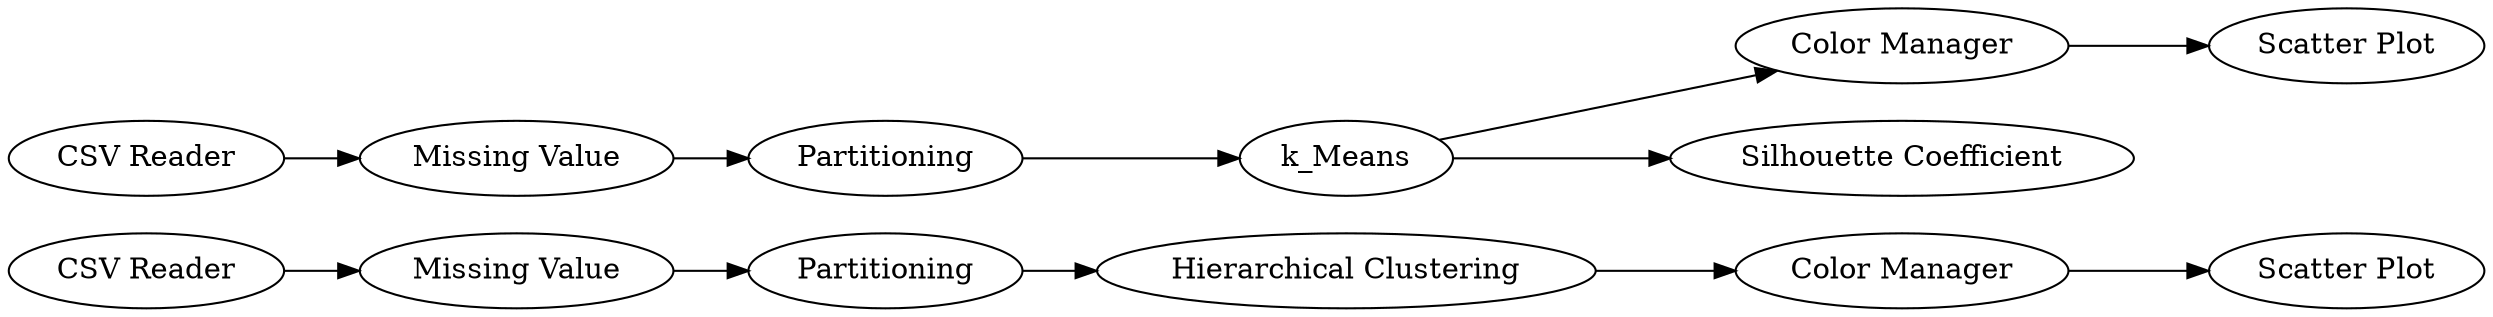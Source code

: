 digraph {
	12 -> 13
	10 -> 9
	9 -> 5
	15 -> 16
	3 -> 4
	13 -> 14
	2 -> 7
	14 -> 15
	11 -> 12
	2 -> 3
	5 -> 2
	5 [label=Partitioning]
	16 [label="Scatter Plot"]
	14 [label="Hierarchical Clustering"]
	13 [label=Partitioning]
	7 [label="Silhouette Coefficient"]
	9 [label="Missing Value"]
	11 [label="CSV Reader"]
	4 [label="Scatter Plot"]
	15 [label="Color Manager"]
	12 [label="Missing Value"]
	3 [label="Color Manager"]
	2 [label=k_Means]
	10 [label="CSV Reader"]
	rankdir=LR
}
